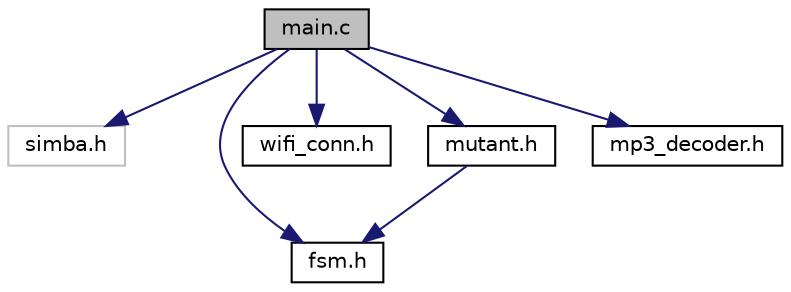 digraph "main.c"
{
  edge [fontname="Helvetica",fontsize="10",labelfontname="Helvetica",labelfontsize="10"];
  node [fontname="Helvetica",fontsize="10",shape=record];
  Node1 [label="main.c",height=0.2,width=0.4,color="black", fillcolor="grey75", style="filled", fontcolor="black"];
  Node1 -> Node2 [color="midnightblue",fontsize="10",style="solid",fontname="Helvetica"];
  Node2 [label="simba.h",height=0.2,width=0.4,color="grey75", fillcolor="white", style="filled"];
  Node1 -> Node3 [color="midnightblue",fontsize="10",style="solid",fontname="Helvetica"];
  Node3 [label="fsm.h",height=0.2,width=0.4,color="black", fillcolor="white", style="filled",URL="$fsm_8h.html",tooltip="Cabecera - Implementación máquina de estados Mealy. "];
  Node1 -> Node4 [color="midnightblue",fontsize="10",style="solid",fontname="Helvetica"];
  Node4 [label="wifi_conn.h",height=0.2,width=0.4,color="black", fillcolor="white", style="filled",URL="$wifi__conn_8h.html",tooltip="Cabecera - Conexión con una red WiFi. "];
  Node1 -> Node5 [color="midnightblue",fontsize="10",style="solid",fontname="Helvetica"];
  Node5 [label="mutant.h",height=0.2,width=0.4,color="black", fillcolor="white", style="filled",URL="$mutant_8h.html",tooltip="Cabecera - Lógica de control con el servidor Cerebro y gestión del audio recibido. "];
  Node5 -> Node3 [color="midnightblue",fontsize="10",style="solid",fontname="Helvetica"];
  Node1 -> Node6 [color="midnightblue",fontsize="10",style="solid",fontname="Helvetica"];
  Node6 [label="mp3_decoder.h",height=0.2,width=0.4,color="black", fillcolor="white", style="filled",URL="$mp3__decoder_8h.html",tooltip="Cabecera - Comunicación con el módulo VS1003. "];
}
